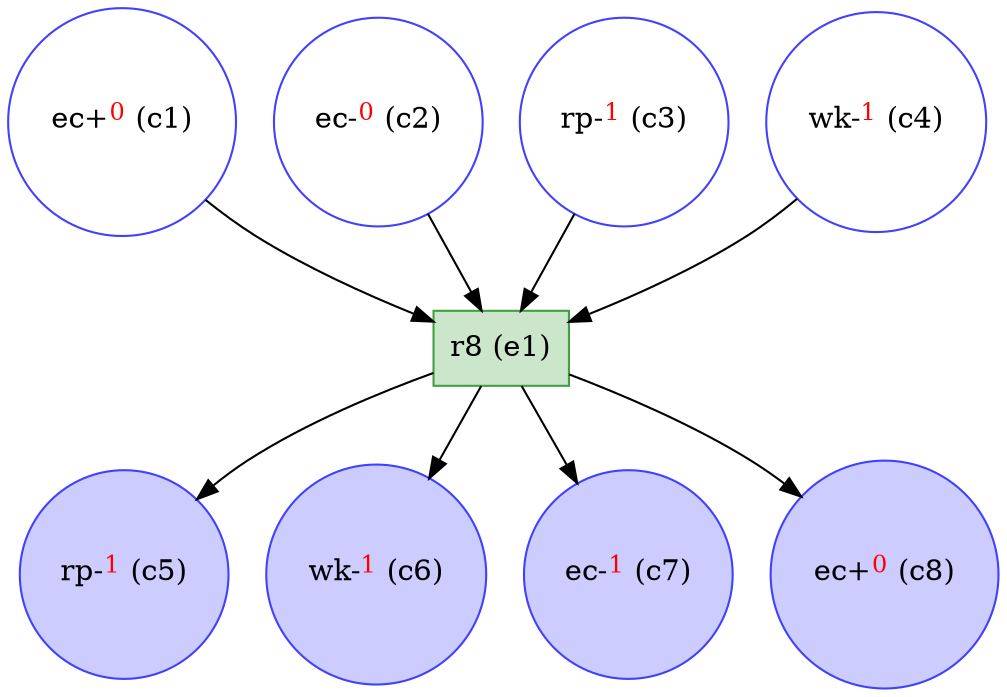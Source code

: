 digraph test {
  c1 -> e1;
  c2 -> e1;
  c3 -> e1;
  c4 -> e1;
  e1 -> c5;
  e1 -> c6;
  e1 -> c7;
  e1 -> c8;
  c1 [color="#4040ff" fillcolor="transparent" label= <ec+<FONT COLOR="red"><SUP>0</SUP></FONT>&nbsp;(c1)> shape=circle style=filled];
  c2 [color="#4040ff" fillcolor="transparent" label= <ec-<FONT COLOR="red"><SUP>0</SUP></FONT>&nbsp;(c2)> shape=circle style=filled];
  c3 [color="#4040ff" fillcolor="transparent" label= <rp-<FONT COLOR="red"><SUP>1</SUP></FONT>&nbsp;(c3)> shape=circle style=filled];
  c4 [color="#4040ff" fillcolor="transparent" label= <wk-<FONT COLOR="red"><SUP>1</SUP></FONT>&nbsp;(c4)> shape=circle style=filled];
  c5 [color="#4040ff" fillcolor="#ccccff" label= <rp-<FONT COLOR="red"><SUP>1</SUP></FONT>&nbsp;(c5)> shape=circle style=filled];
  c6 [color="#4040ff" fillcolor="#ccccff" label= <wk-<FONT COLOR="red"><SUP>1</SUP></FONT>&nbsp;(c6)> shape=circle style=filled];
  c7 [color="#4040ff" fillcolor="#ccccff" label= <ec-<FONT COLOR="red"><SUP>1</SUP></FONT>&nbsp;(c7)> shape=circle style=filled];
  c8 [color="#4040ff" fillcolor="#ccccff" label= <ec+<FONT COLOR="red"><SUP>0</SUP></FONT>&nbsp;(c8)> shape=circle style=filled];
  e1 [color="#409f40" fillcolor="#cce6cc" label="r8 (e1)" shape=box style=filled];
}
